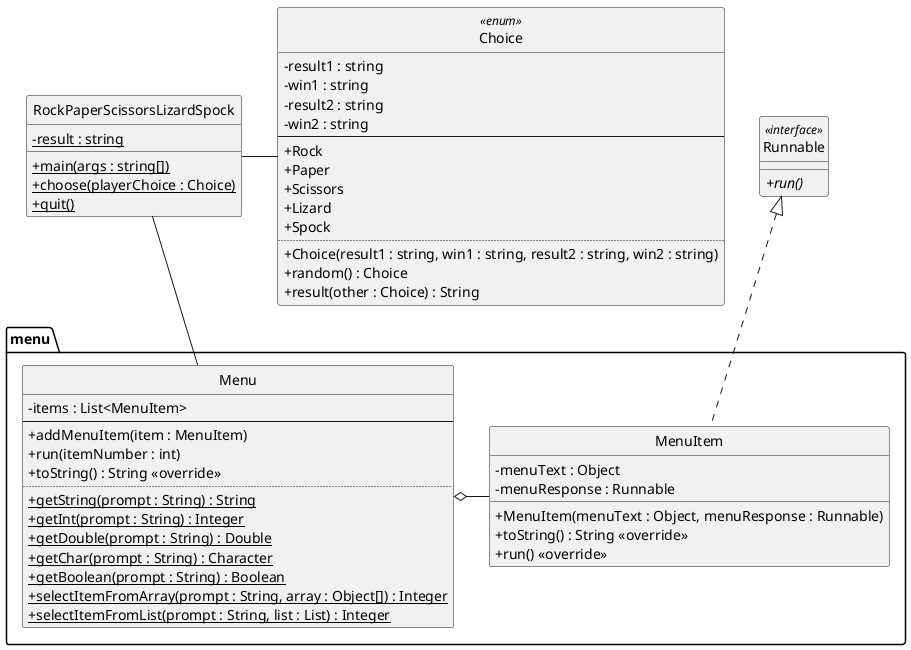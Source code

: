 @startuml
skinparam classAttributeIconSize 0
hide circle

class Runnable <<interface>> {
  +{abstract} run()
}

package menu {
class MenuItem {
  - menuText : Object
  - menuResponse : Runnable
  + MenuItem(menuText : Object, menuResponse : Runnable)
  + toString() : String <<override>>
  +run() <<override>>
}
class Menu {
  - items : List<MenuItem>
--
  + addMenuItem(item : MenuItem)
  + run(itemNumber : int)
  + toString() : String <<override>>
..
  + {static} getString(prompt : String) : String
  + {static} getInt(prompt : String) : Integer
  + {static} getDouble(prompt : String) : Double
  + {static} getChar(prompt : String) : Character
  + {static} getBoolean(prompt : String) : Boolean
  + {static} selectItemFromArray(prompt : String, array : Object[]) : Integer
  + {static} selectItemFromList(prompt : String, list : List) : Integer
}
}

Runnable <|.. MenuItem


enum Choice <<enum>> {
 -result1 : string
 -win1 : string
 -result2 : string
 -win2 : string
--
 +Rock
 +Paper
 +Scissors
 +Lizard
 +Spock
..
 +Choice(result1 : string, win1 : string, result2 : string, win2 : string)
 +random() : Choice
 +result(other : Choice) : String
}

class RockPaperScissorsLizardSpock {
 -{static}result : string
 +{static}main(args : string[])
 +{static}choose(playerChoice : Choice)
 +{static}quit()
}

RockPaperScissorsLizardSpock - Choice
RockPaperScissorsLizardSpock -- Menu
Menu o- MenuItem
@enduml

